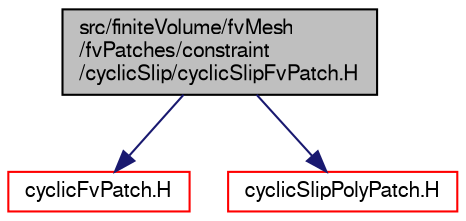 digraph "src/finiteVolume/fvMesh/fvPatches/constraint/cyclicSlip/cyclicSlipFvPatch.H"
{
  bgcolor="transparent";
  edge [fontname="FreeSans",fontsize="10",labelfontname="FreeSans",labelfontsize="10"];
  node [fontname="FreeSans",fontsize="10",shape=record];
  Node0 [label="src/finiteVolume/fvMesh\l/fvPatches/constraint\l/cyclicSlip/cyclicSlipFvPatch.H",height=0.2,width=0.4,color="black", fillcolor="grey75", style="filled", fontcolor="black"];
  Node0 -> Node1 [color="midnightblue",fontsize="10",style="solid",fontname="FreeSans"];
  Node1 [label="cyclicFvPatch.H",height=0.2,width=0.4,color="red",URL="$a03584.html"];
  Node0 -> Node189 [color="midnightblue",fontsize="10",style="solid",fontname="FreeSans"];
  Node189 [label="cyclicSlipPolyPatch.H",height=0.2,width=0.4,color="red",URL="$a11693.html"];
}
